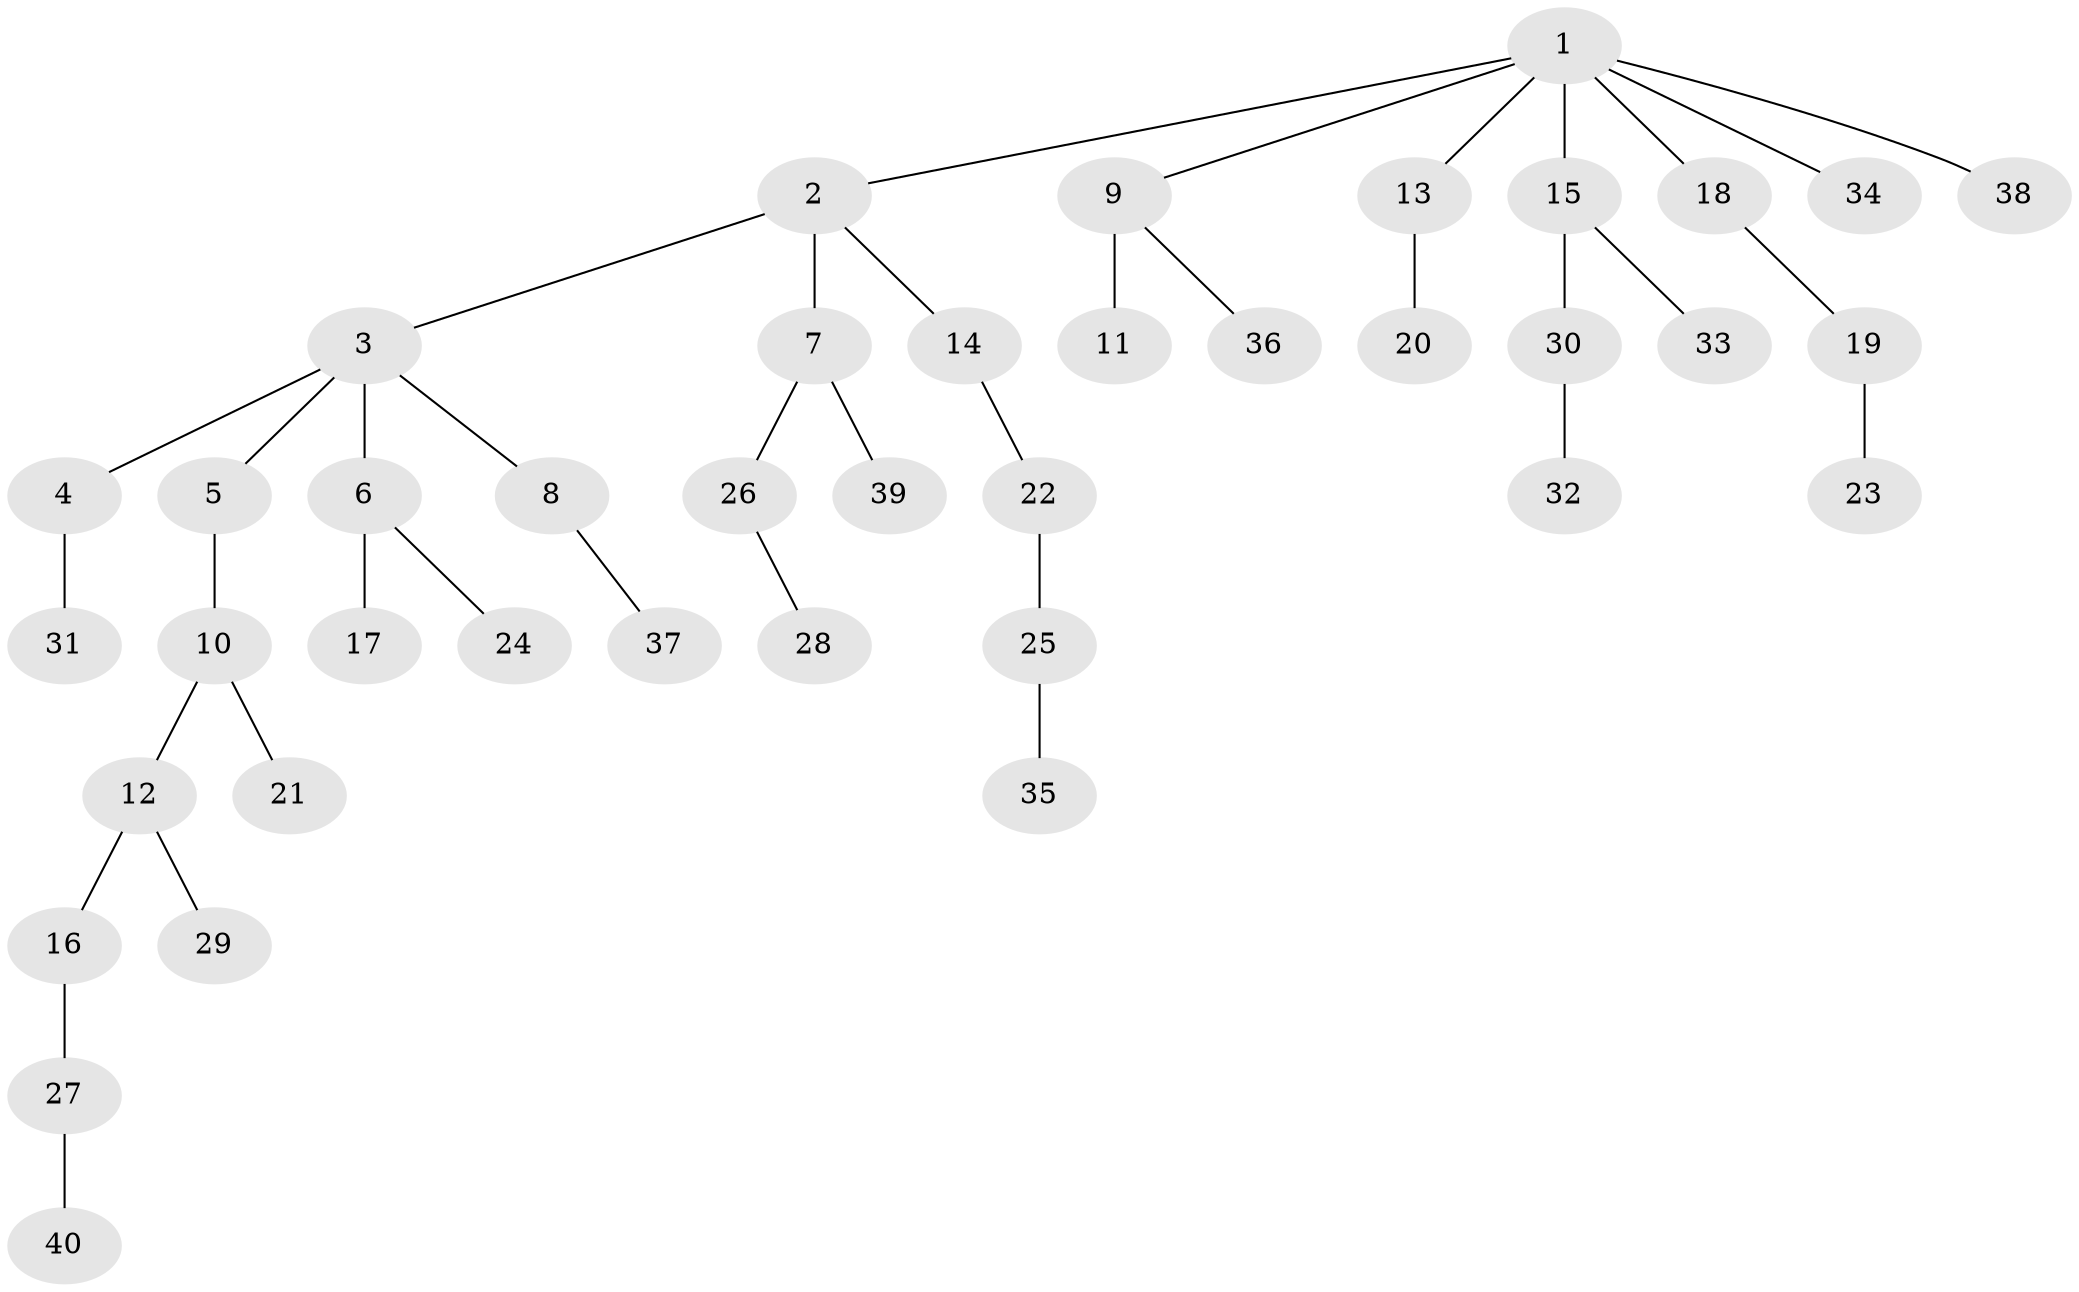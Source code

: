 // original degree distribution, {6: 0.0375, 3: 0.1375, 2: 0.2375, 4: 0.075, 1: 0.5, 5: 0.0125}
// Generated by graph-tools (version 1.1) at 2025/36/03/09/25 02:36:40]
// undirected, 40 vertices, 39 edges
graph export_dot {
graph [start="1"]
  node [color=gray90,style=filled];
  1;
  2;
  3;
  4;
  5;
  6;
  7;
  8;
  9;
  10;
  11;
  12;
  13;
  14;
  15;
  16;
  17;
  18;
  19;
  20;
  21;
  22;
  23;
  24;
  25;
  26;
  27;
  28;
  29;
  30;
  31;
  32;
  33;
  34;
  35;
  36;
  37;
  38;
  39;
  40;
  1 -- 2 [weight=1.0];
  1 -- 9 [weight=1.0];
  1 -- 13 [weight=1.0];
  1 -- 15 [weight=1.0];
  1 -- 18 [weight=1.0];
  1 -- 34 [weight=1.0];
  1 -- 38 [weight=1.0];
  2 -- 3 [weight=1.0];
  2 -- 7 [weight=2.0];
  2 -- 14 [weight=1.0];
  3 -- 4 [weight=1.0];
  3 -- 5 [weight=1.0];
  3 -- 6 [weight=1.0];
  3 -- 8 [weight=1.0];
  4 -- 31 [weight=1.0];
  5 -- 10 [weight=2.0];
  6 -- 17 [weight=1.0];
  6 -- 24 [weight=1.0];
  7 -- 26 [weight=1.0];
  7 -- 39 [weight=1.0];
  8 -- 37 [weight=1.0];
  9 -- 11 [weight=3.0];
  9 -- 36 [weight=1.0];
  10 -- 12 [weight=1.0];
  10 -- 21 [weight=1.0];
  12 -- 16 [weight=1.0];
  12 -- 29 [weight=1.0];
  13 -- 20 [weight=1.0];
  14 -- 22 [weight=1.0];
  15 -- 30 [weight=1.0];
  15 -- 33 [weight=1.0];
  16 -- 27 [weight=1.0];
  18 -- 19 [weight=1.0];
  19 -- 23 [weight=1.0];
  22 -- 25 [weight=1.0];
  25 -- 35 [weight=1.0];
  26 -- 28 [weight=1.0];
  27 -- 40 [weight=1.0];
  30 -- 32 [weight=1.0];
}
